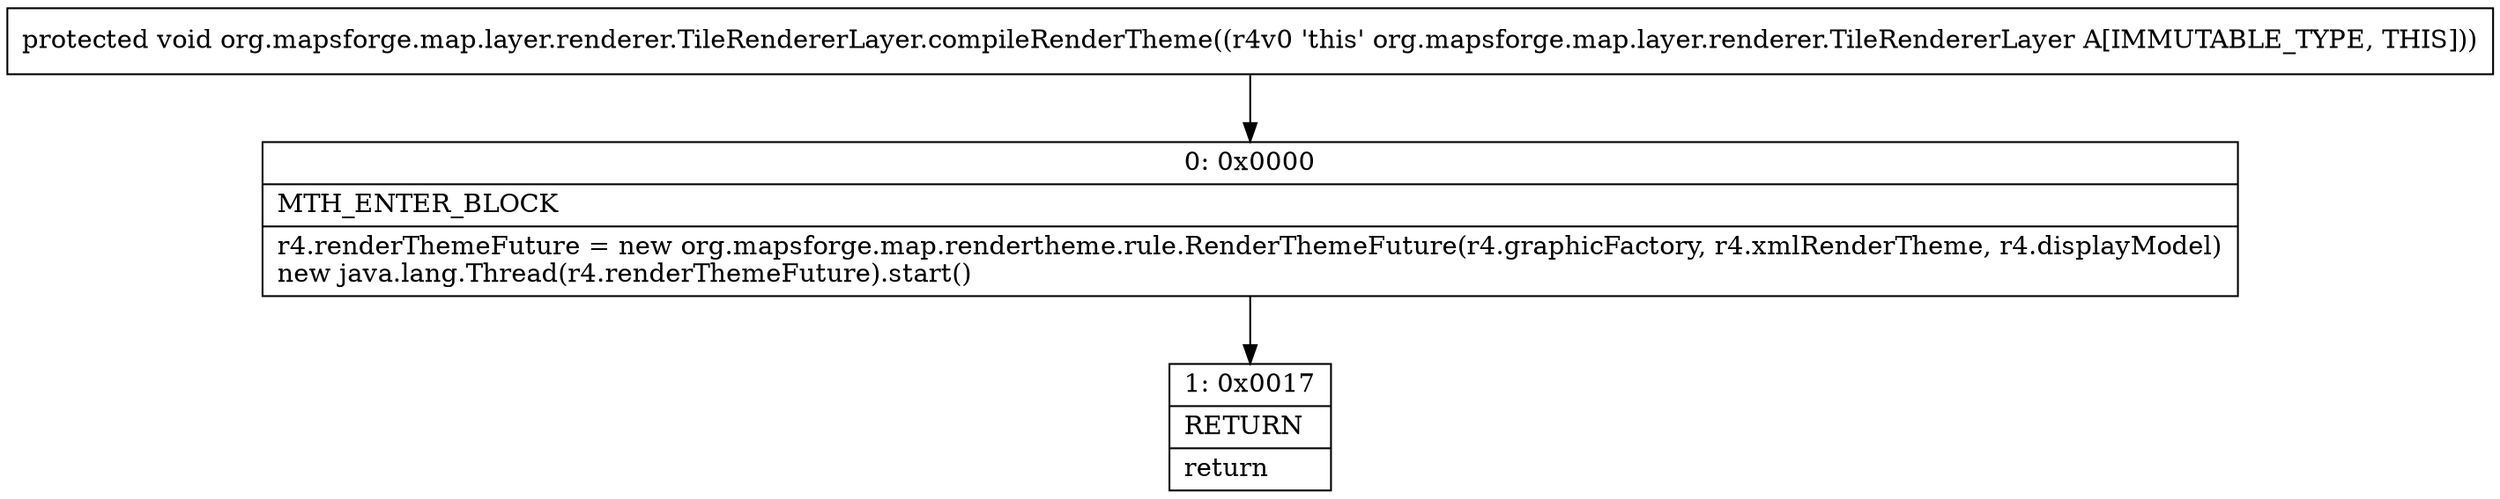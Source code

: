 digraph "CFG fororg.mapsforge.map.layer.renderer.TileRendererLayer.compileRenderTheme()V" {
Node_0 [shape=record,label="{0\:\ 0x0000|MTH_ENTER_BLOCK\l|r4.renderThemeFuture = new org.mapsforge.map.rendertheme.rule.RenderThemeFuture(r4.graphicFactory, r4.xmlRenderTheme, r4.displayModel)\lnew java.lang.Thread(r4.renderThemeFuture).start()\l}"];
Node_1 [shape=record,label="{1\:\ 0x0017|RETURN\l|return\l}"];
MethodNode[shape=record,label="{protected void org.mapsforge.map.layer.renderer.TileRendererLayer.compileRenderTheme((r4v0 'this' org.mapsforge.map.layer.renderer.TileRendererLayer A[IMMUTABLE_TYPE, THIS])) }"];
MethodNode -> Node_0;
Node_0 -> Node_1;
}

